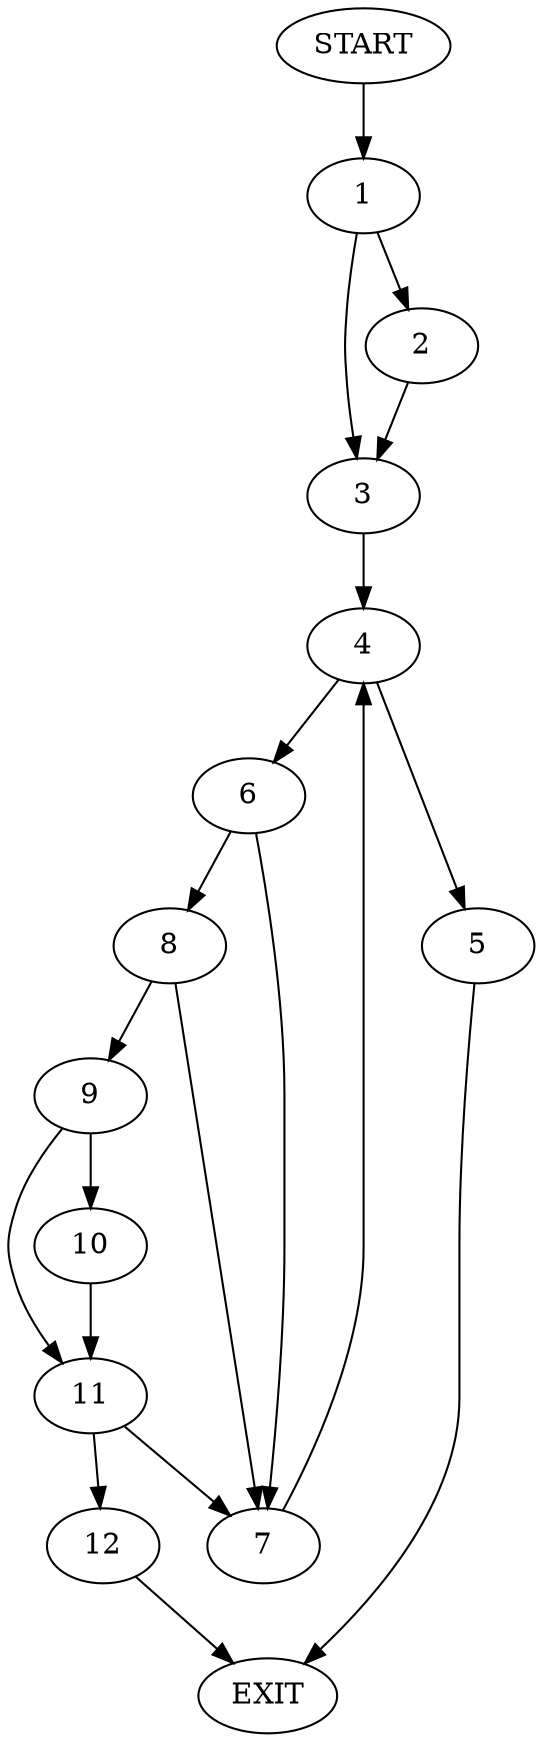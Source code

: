 digraph {
0 [label="START"]
13 [label="EXIT"]
0 -> 1
1 -> 2
1 -> 3
2 -> 3
3 -> 4
4 -> 5
4 -> 6
5 -> 13
6 -> 7
6 -> 8
7 -> 4
8 -> 7
8 -> 9
9 -> 10
9 -> 11
10 -> 11
11 -> 12
11 -> 7
12 -> 13
}
